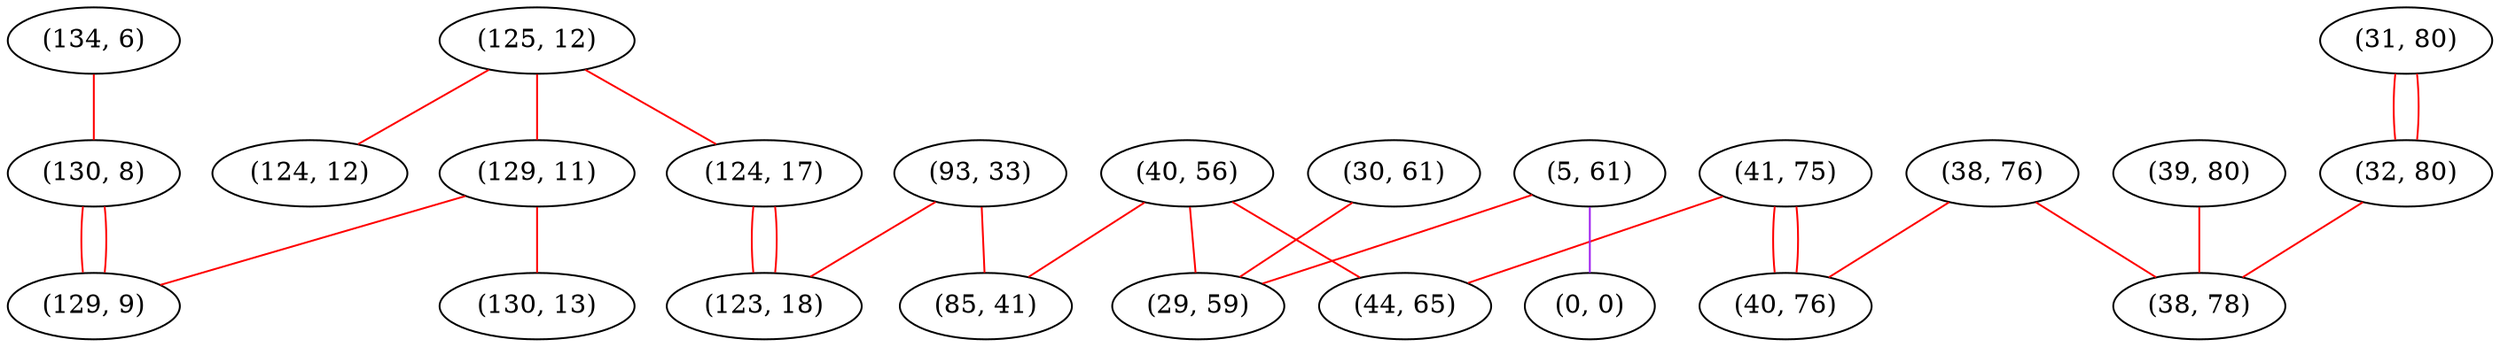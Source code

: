 graph "" {
"(134, 6)";
"(130, 8)";
"(93, 33)";
"(125, 12)";
"(41, 75)";
"(129, 11)";
"(5, 61)";
"(40, 56)";
"(31, 80)";
"(30, 61)";
"(130, 13)";
"(38, 76)";
"(0, 0)";
"(124, 17)";
"(40, 76)";
"(123, 18)";
"(129, 9)";
"(29, 59)";
"(44, 65)";
"(85, 41)";
"(32, 80)";
"(39, 80)";
"(124, 12)";
"(38, 78)";
"(134, 6)" -- "(130, 8)"  [color=red, key=0, weight=1];
"(130, 8)" -- "(129, 9)"  [color=red, key=0, weight=1];
"(130, 8)" -- "(129, 9)"  [color=red, key=1, weight=1];
"(93, 33)" -- "(85, 41)"  [color=red, key=0, weight=1];
"(93, 33)" -- "(123, 18)"  [color=red, key=0, weight=1];
"(125, 12)" -- "(129, 11)"  [color=red, key=0, weight=1];
"(125, 12)" -- "(124, 12)"  [color=red, key=0, weight=1];
"(125, 12)" -- "(124, 17)"  [color=red, key=0, weight=1];
"(41, 75)" -- "(44, 65)"  [color=red, key=0, weight=1];
"(41, 75)" -- "(40, 76)"  [color=red, key=0, weight=1];
"(41, 75)" -- "(40, 76)"  [color=red, key=1, weight=1];
"(129, 11)" -- "(130, 13)"  [color=red, key=0, weight=1];
"(129, 11)" -- "(129, 9)"  [color=red, key=0, weight=1];
"(5, 61)" -- "(0, 0)"  [color=purple, key=0, weight=4];
"(5, 61)" -- "(29, 59)"  [color=red, key=0, weight=1];
"(40, 56)" -- "(85, 41)"  [color=red, key=0, weight=1];
"(40, 56)" -- "(44, 65)"  [color=red, key=0, weight=1];
"(40, 56)" -- "(29, 59)"  [color=red, key=0, weight=1];
"(31, 80)" -- "(32, 80)"  [color=red, key=0, weight=1];
"(31, 80)" -- "(32, 80)"  [color=red, key=1, weight=1];
"(30, 61)" -- "(29, 59)"  [color=red, key=0, weight=1];
"(38, 76)" -- "(38, 78)"  [color=red, key=0, weight=1];
"(38, 76)" -- "(40, 76)"  [color=red, key=0, weight=1];
"(124, 17)" -- "(123, 18)"  [color=red, key=0, weight=1];
"(124, 17)" -- "(123, 18)"  [color=red, key=1, weight=1];
"(32, 80)" -- "(38, 78)"  [color=red, key=0, weight=1];
"(39, 80)" -- "(38, 78)"  [color=red, key=0, weight=1];
}
